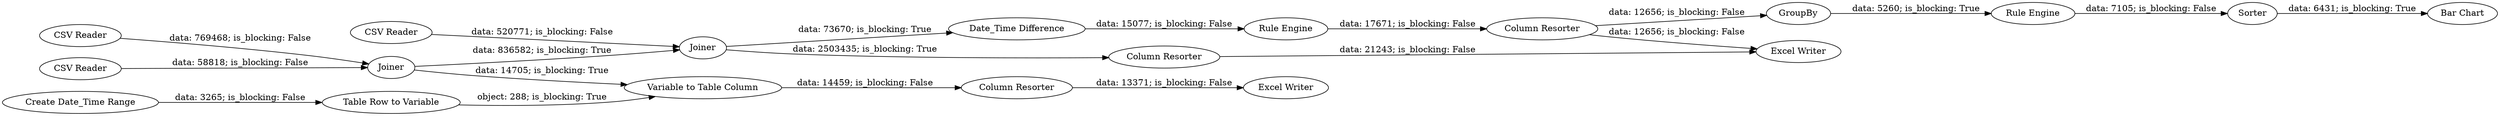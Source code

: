 digraph {
	"-5060182957516661146_14" [label="Date_Time Difference"]
	"-5060182957516661146_1" [label="CSV Reader"]
	"7266095054520176432_21" [label=GroupBy]
	"-5060182957516661146_5" [label=Joiner]
	"-5060182957516661146_3" [label="CSV Reader"]
	"7266095054520176432_24" [label=Sorter]
	"-5060182957516661146_2" [label="CSV Reader"]
	"-5060182957516661146_9" [label="Variable to Table Column"]
	"-5060182957516661146_20" [label="Excel Writer"]
	"7266095054520176432_23" [label="Rule Engine"]
	"-5060182957516661146_16" [label="Column Resorter"]
	"-5060182957516661146_11" [label="Column Resorter"]
	"-5060182957516661146_7" [label="Create Date_Time Range"]
	"-5060182957516661146_4" [label=Joiner]
	"-5060182957516661146_17" [label="Excel Writer"]
	"-5060182957516661146_22" [label="Bar Chart"]
	"-5060182957516661146_6" [label="Column Resorter"]
	"-5060182957516661146_10" [label="Table Row to Variable"]
	"-5060182957516661146_15" [label="Rule Engine"]
	"-5060182957516661146_5" -> "-5060182957516661146_6" [label="data: 2503435; is_blocking: True"]
	"7266095054520176432_21" -> "7266095054520176432_23" [label="data: 5260; is_blocking: True"]
	"-5060182957516661146_7" -> "-5060182957516661146_10" [label="data: 3265; is_blocking: False"]
	"7266095054520176432_24" -> "-5060182957516661146_22" [label="data: 6431; is_blocking: True"]
	"-5060182957516661146_1" -> "-5060182957516661146_5" [label="data: 520771; is_blocking: False"]
	"7266095054520176432_23" -> "7266095054520176432_24" [label="data: 7105; is_blocking: False"]
	"-5060182957516661146_2" -> "-5060182957516661146_4" [label="data: 58818; is_blocking: False"]
	"-5060182957516661146_9" -> "-5060182957516661146_11" [label="data: 14459; is_blocking: False"]
	"-5060182957516661146_3" -> "-5060182957516661146_4" [label="data: 769468; is_blocking: False"]
	"-5060182957516661146_4" -> "-5060182957516661146_5" [label="data: 836582; is_blocking: True"]
	"-5060182957516661146_11" -> "-5060182957516661146_20" [label="data: 13371; is_blocking: False"]
	"-5060182957516661146_4" -> "-5060182957516661146_9" [label="data: 14705; is_blocking: True"]
	"-5060182957516661146_6" -> "-5060182957516661146_17" [label="data: 21243; is_blocking: False"]
	"-5060182957516661146_5" -> "-5060182957516661146_14" [label="data: 73670; is_blocking: True"]
	"-5060182957516661146_14" -> "-5060182957516661146_15" [label="data: 15077; is_blocking: False"]
	"-5060182957516661146_15" -> "-5060182957516661146_16" [label="data: 17671; is_blocking: False"]
	"-5060182957516661146_16" -> "7266095054520176432_21" [label="data: 12656; is_blocking: False"]
	"-5060182957516661146_16" -> "-5060182957516661146_17" [label="data: 12656; is_blocking: False"]
	"-5060182957516661146_10" -> "-5060182957516661146_9" [label="object: 288; is_blocking: True"]
	rankdir=LR
}
